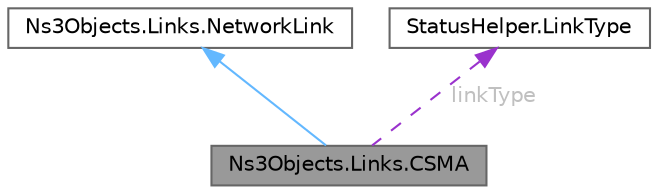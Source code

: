 digraph "Ns3Objects.Links.CSMA"
{
 // LATEX_PDF_SIZE
  bgcolor="transparent";
  edge [fontname=Helvetica,fontsize=10,labelfontname=Helvetica,labelfontsize=10];
  node [fontname=Helvetica,fontsize=10,shape=box,height=0.2,width=0.4];
  Node1 [id="Node000001",label="Ns3Objects.Links.CSMA",height=0.2,width=0.4,color="gray40", fillcolor="grey60", style="filled", fontcolor="black",tooltip=" "];
  Node2 -> Node1 [id="edge1_Node000001_Node000002",dir="back",color="steelblue1",style="solid",tooltip=" "];
  Node2 [id="Node000002",label="Ns3Objects.Links.NetworkLink",height=0.2,width=0.4,color="gray40", fillcolor="white", style="filled",URL="$interface_ns3_objects_1_1_links_1_1_network_link.html",tooltip=" "];
  Node3 -> Node1 [id="edge2_Node000001_Node000003",dir="back",color="darkorchid3",style="dashed",tooltip=" ",label=" linkType",fontcolor="grey" ];
  Node3 [id="Node000003",label="StatusHelper.LinkType",height=0.2,width=0.4,color="gray40", fillcolor="white", style="filled",URL="$enum_status_helper_1_1_link_type.html",tooltip=" "];
}
